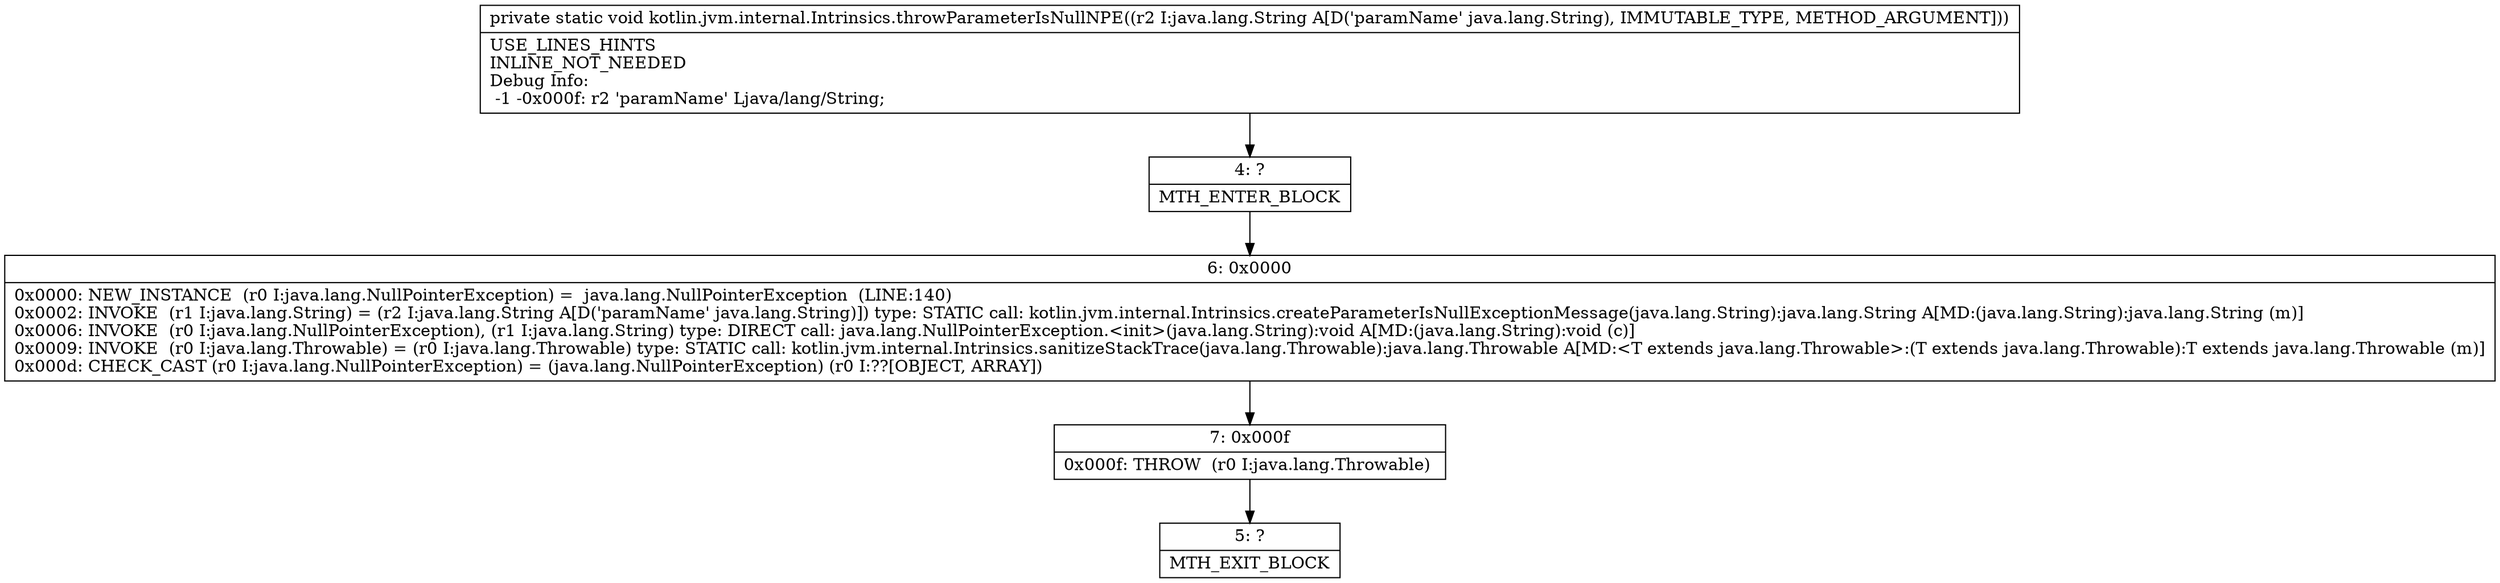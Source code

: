 digraph "CFG forkotlin.jvm.internal.Intrinsics.throwParameterIsNullNPE(Ljava\/lang\/String;)V" {
Node_4 [shape=record,label="{4\:\ ?|MTH_ENTER_BLOCK\l}"];
Node_6 [shape=record,label="{6\:\ 0x0000|0x0000: NEW_INSTANCE  (r0 I:java.lang.NullPointerException) =  java.lang.NullPointerException  (LINE:140)\l0x0002: INVOKE  (r1 I:java.lang.String) = (r2 I:java.lang.String A[D('paramName' java.lang.String)]) type: STATIC call: kotlin.jvm.internal.Intrinsics.createParameterIsNullExceptionMessage(java.lang.String):java.lang.String A[MD:(java.lang.String):java.lang.String (m)]\l0x0006: INVOKE  (r0 I:java.lang.NullPointerException), (r1 I:java.lang.String) type: DIRECT call: java.lang.NullPointerException.\<init\>(java.lang.String):void A[MD:(java.lang.String):void (c)]\l0x0009: INVOKE  (r0 I:java.lang.Throwable) = (r0 I:java.lang.Throwable) type: STATIC call: kotlin.jvm.internal.Intrinsics.sanitizeStackTrace(java.lang.Throwable):java.lang.Throwable A[MD:\<T extends java.lang.Throwable\>:(T extends java.lang.Throwable):T extends java.lang.Throwable (m)]\l0x000d: CHECK_CAST (r0 I:java.lang.NullPointerException) = (java.lang.NullPointerException) (r0 I:??[OBJECT, ARRAY]) \l}"];
Node_7 [shape=record,label="{7\:\ 0x000f|0x000f: THROW  (r0 I:java.lang.Throwable) \l}"];
Node_5 [shape=record,label="{5\:\ ?|MTH_EXIT_BLOCK\l}"];
MethodNode[shape=record,label="{private static void kotlin.jvm.internal.Intrinsics.throwParameterIsNullNPE((r2 I:java.lang.String A[D('paramName' java.lang.String), IMMUTABLE_TYPE, METHOD_ARGUMENT]))  | USE_LINES_HINTS\lINLINE_NOT_NEEDED\lDebug Info:\l  \-1 \-0x000f: r2 'paramName' Ljava\/lang\/String;\l}"];
MethodNode -> Node_4;Node_4 -> Node_6;
Node_6 -> Node_7;
Node_7 -> Node_5;
}

